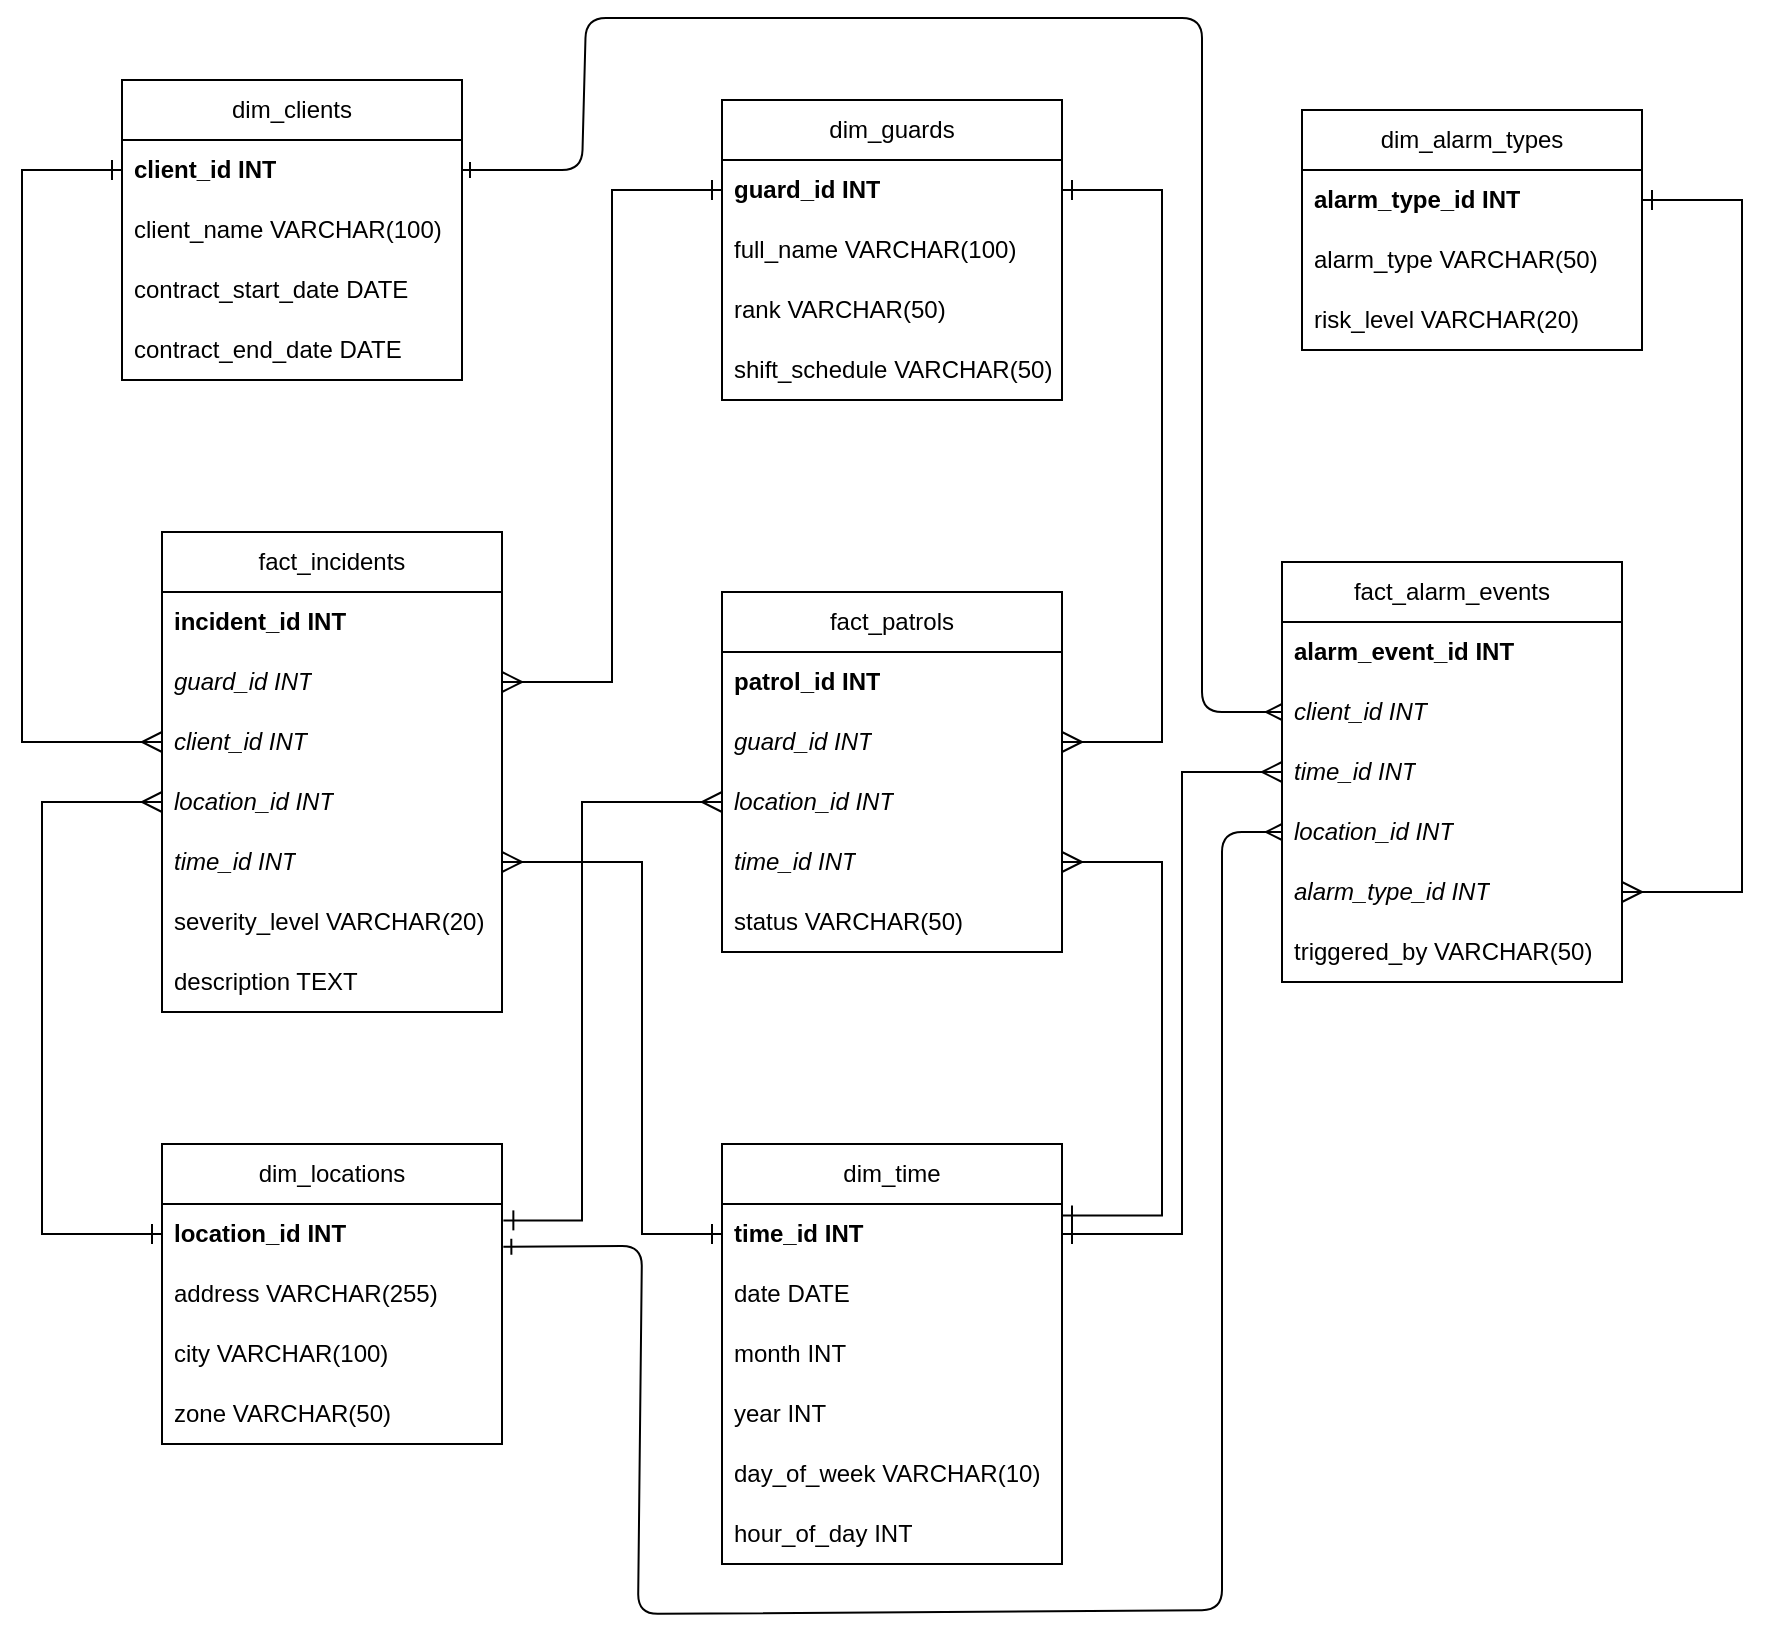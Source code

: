 <mxfile>
    <diagram id="VU1DK-3gHqEbAlD-BVDg" name="Page-1">
        <mxGraphModel dx="1776" dy="874" grid="0" gridSize="10" guides="1" tooltips="1" connect="1" arrows="1" fold="1" page="0" pageScale="1" pageWidth="1169" pageHeight="1654" background="#ffffff" math="0" shadow="0">
            <root>
                <mxCell id="0"/>
                <mxCell id="1" parent="0"/>
                <mxCell id="2" value="dim_time" style="swimlane;fontStyle=0;childLayout=stackLayout;horizontal=1;startSize=30;horizontalStack=0;resizeParent=1;resizeParentMax=0;resizeLast=0;collapsible=1;marginBottom=0;whiteSpace=wrap;html=1;" vertex="1" parent="1">
                    <mxGeometry x="560" y="666" width="170" height="210" as="geometry"/>
                </mxCell>
                <mxCell id="3" value="time_id&amp;nbsp;&lt;span class=&quot;hljs-type&quot;&gt;INT&lt;/span&gt;" style="text;strokeColor=none;fillColor=none;align=left;verticalAlign=middle;spacingLeft=4;spacingRight=4;overflow=hidden;points=[[0,0.5],[1,0.5]];portConstraint=eastwest;rotatable=0;whiteSpace=wrap;html=1;fontStyle=1" vertex="1" parent="2">
                    <mxGeometry y="30" width="170" height="30" as="geometry"/>
                </mxCell>
                <mxCell id="4" value="&lt;span class=&quot;hljs-type&quot;&gt;date&lt;/span&gt;           &lt;span class=&quot;hljs-type&quot;&gt;DATE&lt;/span&gt;" style="text;strokeColor=none;fillColor=none;align=left;verticalAlign=middle;spacingLeft=4;spacingRight=4;overflow=hidden;points=[[0,0.5],[1,0.5]];portConstraint=eastwest;rotatable=0;whiteSpace=wrap;html=1;" vertex="1" parent="2">
                    <mxGeometry y="60" width="170" height="30" as="geometry"/>
                </mxCell>
                <mxCell id="5" value="month          &lt;span class=&quot;hljs-type&quot;&gt;INT&lt;/span&gt;" style="text;strokeColor=none;fillColor=none;align=left;verticalAlign=middle;spacingLeft=4;spacingRight=4;overflow=hidden;points=[[0,0.5],[1,0.5]];portConstraint=eastwest;rotatable=0;whiteSpace=wrap;html=1;" vertex="1" parent="2">
                    <mxGeometry y="90" width="170" height="30" as="geometry"/>
                </mxCell>
                <mxCell id="6" value="year           &lt;span class=&quot;hljs-type&quot;&gt;INT&lt;/span&gt;" style="text;strokeColor=none;fillColor=none;align=left;verticalAlign=middle;spacingLeft=4;spacingRight=4;overflow=hidden;points=[[0,0.5],[1,0.5]];portConstraint=eastwest;rotatable=0;whiteSpace=wrap;html=1;" vertex="1" parent="2">
                    <mxGeometry y="120" width="170" height="30" as="geometry"/>
                </mxCell>
                <mxCell id="7" value="day_of_week    &lt;span class=&quot;hljs-type&quot;&gt;VARCHAR&lt;/span&gt;(&lt;span class=&quot;hljs-number&quot;&gt;10&lt;/span&gt;)" style="text;strokeColor=none;fillColor=none;align=left;verticalAlign=middle;spacingLeft=4;spacingRight=4;overflow=hidden;points=[[0,0.5],[1,0.5]];portConstraint=eastwest;rotatable=0;whiteSpace=wrap;html=1;" vertex="1" parent="2">
                    <mxGeometry y="150" width="170" height="30" as="geometry"/>
                </mxCell>
                <mxCell id="8" value="hour_of_day    &lt;span class=&quot;hljs-type&quot;&gt;INT&lt;/span&gt;" style="text;strokeColor=none;fillColor=none;align=left;verticalAlign=middle;spacingLeft=4;spacingRight=4;overflow=hidden;points=[[0,0.5],[1,0.5]];portConstraint=eastwest;rotatable=0;whiteSpace=wrap;html=1;" vertex="1" parent="2">
                    <mxGeometry y="180" width="170" height="30" as="geometry"/>
                </mxCell>
                <mxCell id="9" value="dim_guards" style="swimlane;fontStyle=0;childLayout=stackLayout;horizontal=1;startSize=30;horizontalStack=0;resizeParent=1;resizeParentMax=0;resizeLast=0;collapsible=1;marginBottom=0;whiteSpace=wrap;html=1;" vertex="1" parent="1">
                    <mxGeometry x="560" y="144" width="170" height="150" as="geometry"/>
                </mxCell>
                <mxCell id="10" value="guard_id&amp;nbsp;&lt;span class=&quot;hljs-type&quot;&gt;INT&lt;/span&gt;" style="text;strokeColor=none;fillColor=none;align=left;verticalAlign=middle;spacingLeft=4;spacingRight=4;overflow=hidden;points=[[0,0.5],[1,0.5]];portConstraint=eastwest;rotatable=0;whiteSpace=wrap;html=1;fontStyle=1" vertex="1" parent="9">
                    <mxGeometry y="30" width="170" height="30" as="geometry"/>
                </mxCell>
                <mxCell id="11" value="full_name    &lt;span class=&quot;hljs-type&quot;&gt;VARCHAR&lt;/span&gt;(&lt;span class=&quot;hljs-number&quot;&gt;100&lt;/span&gt;)" style="text;strokeColor=none;fillColor=none;align=left;verticalAlign=middle;spacingLeft=4;spacingRight=4;overflow=hidden;points=[[0,0.5],[1,0.5]];portConstraint=eastwest;rotatable=0;whiteSpace=wrap;html=1;" vertex="1" parent="9">
                    <mxGeometry y="60" width="170" height="30" as="geometry"/>
                </mxCell>
                <mxCell id="12" value="rank        &lt;span class=&quot;hljs-type&quot;&gt;VARCHAR&lt;/span&gt;(&lt;span class=&quot;hljs-number&quot;&gt;50&lt;/span&gt;)" style="text;strokeColor=none;fillColor=none;align=left;verticalAlign=middle;spacingLeft=4;spacingRight=4;overflow=hidden;points=[[0,0.5],[1,0.5]];portConstraint=eastwest;rotatable=0;whiteSpace=wrap;html=1;" vertex="1" parent="9">
                    <mxGeometry y="90" width="170" height="30" as="geometry"/>
                </mxCell>
                <mxCell id="13" value="shift_schedule &lt;span class=&quot;hljs-type&quot;&gt;VARCHAR&lt;/span&gt;(&lt;span class=&quot;hljs-number&quot;&gt;50&lt;/span&gt;)" style="text;strokeColor=none;fillColor=none;align=left;verticalAlign=middle;spacingLeft=4;spacingRight=4;overflow=hidden;points=[[0,0.5],[1,0.5]];portConstraint=eastwest;rotatable=0;whiteSpace=wrap;html=1;" vertex="1" parent="9">
                    <mxGeometry y="120" width="170" height="30" as="geometry"/>
                </mxCell>
                <mxCell id="16" value="dim_clients" style="swimlane;fontStyle=0;childLayout=stackLayout;horizontal=1;startSize=30;horizontalStack=0;resizeParent=1;resizeParentMax=0;resizeLast=0;collapsible=1;marginBottom=0;whiteSpace=wrap;html=1;" vertex="1" parent="1">
                    <mxGeometry x="260" y="134" width="170" height="150" as="geometry"/>
                </mxCell>
                <mxCell id="17" value="client_id&amp;nbsp;&lt;span class=&quot;hljs-type&quot;&gt;INT&lt;/span&gt;" style="text;strokeColor=none;fillColor=none;align=left;verticalAlign=middle;spacingLeft=4;spacingRight=4;overflow=hidden;points=[[0,0.5],[1,0.5]];portConstraint=eastwest;rotatable=0;whiteSpace=wrap;html=1;fontStyle=1" vertex="1" parent="16">
                    <mxGeometry y="30" width="170" height="30" as="geometry"/>
                </mxCell>
                <mxCell id="18" value="client_name   &lt;span class=&quot;hljs-type&quot;&gt;VARCHAR&lt;/span&gt;(&lt;span class=&quot;hljs-number&quot;&gt;100&lt;/span&gt;)" style="text;strokeColor=none;fillColor=none;align=left;verticalAlign=middle;spacingLeft=4;spacingRight=4;overflow=hidden;points=[[0,0.5],[1,0.5]];portConstraint=eastwest;rotatable=0;whiteSpace=wrap;html=1;" vertex="1" parent="16">
                    <mxGeometry y="60" width="170" height="30" as="geometry"/>
                </mxCell>
                <mxCell id="19" value="contract_start_date &lt;span class=&quot;hljs-type&quot;&gt;DATE&lt;/span&gt;" style="text;strokeColor=none;fillColor=none;align=left;verticalAlign=middle;spacingLeft=4;spacingRight=4;overflow=hidden;points=[[0,0.5],[1,0.5]];portConstraint=eastwest;rotatable=0;whiteSpace=wrap;html=1;" vertex="1" parent="16">
                    <mxGeometry y="90" width="170" height="30" as="geometry"/>
                </mxCell>
                <mxCell id="20" value="contract_end_date   &lt;span class=&quot;hljs-type&quot;&gt;DATE&lt;/span&gt;" style="text;strokeColor=none;fillColor=none;align=left;verticalAlign=middle;spacingLeft=4;spacingRight=4;overflow=hidden;points=[[0,0.5],[1,0.5]];portConstraint=eastwest;rotatable=0;whiteSpace=wrap;html=1;" vertex="1" parent="16">
                    <mxGeometry y="120" width="170" height="30" as="geometry"/>
                </mxCell>
                <mxCell id="23" value="dim_locations" style="swimlane;fontStyle=0;childLayout=stackLayout;horizontal=1;startSize=30;horizontalStack=0;resizeParent=1;resizeParentMax=0;resizeLast=0;collapsible=1;marginBottom=0;whiteSpace=wrap;html=1;" vertex="1" parent="1">
                    <mxGeometry x="280" y="666" width="170" height="150" as="geometry"/>
                </mxCell>
                <mxCell id="24" value="location_id&amp;nbsp;&lt;span class=&quot;hljs-type&quot;&gt;INT&lt;/span&gt;" style="text;strokeColor=none;fillColor=none;align=left;verticalAlign=middle;spacingLeft=4;spacingRight=4;overflow=hidden;points=[[0,0.5],[1,0.5]];portConstraint=eastwest;rotatable=0;whiteSpace=wrap;html=1;fontStyle=1" vertex="1" parent="23">
                    <mxGeometry y="30" width="170" height="30" as="geometry"/>
                </mxCell>
                <mxCell id="25" value="address       &lt;span class=&quot;hljs-type&quot;&gt;VARCHAR&lt;/span&gt;(&lt;span class=&quot;hljs-number&quot;&gt;255&lt;/span&gt;)" style="text;strokeColor=none;fillColor=none;align=left;verticalAlign=middle;spacingLeft=4;spacingRight=4;overflow=hidden;points=[[0,0.5],[1,0.5]];portConstraint=eastwest;rotatable=0;whiteSpace=wrap;html=1;" vertex="1" parent="23">
                    <mxGeometry y="60" width="170" height="30" as="geometry"/>
                </mxCell>
                <mxCell id="26" value="city         &lt;span class=&quot;hljs-type&quot;&gt;VARCHAR&lt;/span&gt;(&lt;span class=&quot;hljs-number&quot;&gt;100&lt;/span&gt;)" style="text;strokeColor=none;fillColor=none;align=left;verticalAlign=middle;spacingLeft=4;spacingRight=4;overflow=hidden;points=[[0,0.5],[1,0.5]];portConstraint=eastwest;rotatable=0;whiteSpace=wrap;html=1;" vertex="1" parent="23">
                    <mxGeometry y="90" width="170" height="30" as="geometry"/>
                </mxCell>
                <mxCell id="27" value="&lt;span class=&quot;hljs-type&quot;&gt;zone&lt;/span&gt;         &lt;span class=&quot;hljs-type&quot;&gt;VARCHAR&lt;/span&gt;(&lt;span class=&quot;hljs-number&quot;&gt;50&lt;/span&gt;)" style="text;strokeColor=none;fillColor=none;align=left;verticalAlign=middle;spacingLeft=4;spacingRight=4;overflow=hidden;points=[[0,0.5],[1,0.5]];portConstraint=eastwest;rotatable=0;whiteSpace=wrap;html=1;" vertex="1" parent="23">
                    <mxGeometry y="120" width="170" height="30" as="geometry"/>
                </mxCell>
                <mxCell id="28" value="dim_alarm_types" style="swimlane;fontStyle=0;childLayout=stackLayout;horizontal=1;startSize=30;horizontalStack=0;resizeParent=1;resizeParentMax=0;resizeLast=0;collapsible=1;marginBottom=0;whiteSpace=wrap;html=1;" vertex="1" parent="1">
                    <mxGeometry x="850" y="149" width="170" height="120" as="geometry"/>
                </mxCell>
                <mxCell id="29" value="alarm_type_id&amp;nbsp;&lt;span class=&quot;hljs-type&quot;&gt;INT&lt;/span&gt;" style="text;strokeColor=none;fillColor=none;align=left;verticalAlign=middle;spacingLeft=4;spacingRight=4;overflow=hidden;points=[[0,0.5],[1,0.5]];portConstraint=eastwest;rotatable=0;whiteSpace=wrap;html=1;fontStyle=1" vertex="1" parent="28">
                    <mxGeometry y="30" width="170" height="30" as="geometry"/>
                </mxCell>
                <mxCell id="30" value="alarm_type     &lt;span class=&quot;hljs-type&quot;&gt;VARCHAR&lt;/span&gt;(&lt;span class=&quot;hljs-number&quot;&gt;50&lt;/span&gt;)" style="text;strokeColor=none;fillColor=none;align=left;verticalAlign=middle;spacingLeft=4;spacingRight=4;overflow=hidden;points=[[0,0.5],[1,0.5]];portConstraint=eastwest;rotatable=0;whiteSpace=wrap;html=1;" vertex="1" parent="28">
                    <mxGeometry y="60" width="170" height="30" as="geometry"/>
                </mxCell>
                <mxCell id="31" value="risk_level     &lt;span class=&quot;hljs-type&quot;&gt;VARCHAR&lt;/span&gt;(&lt;span class=&quot;hljs-number&quot;&gt;20&lt;/span&gt;)" style="text;strokeColor=none;fillColor=none;align=left;verticalAlign=middle;spacingLeft=4;spacingRight=4;overflow=hidden;points=[[0,0.5],[1,0.5]];portConstraint=eastwest;rotatable=0;whiteSpace=wrap;html=1;" vertex="1" parent="28">
                    <mxGeometry y="90" width="170" height="30" as="geometry"/>
                </mxCell>
                <mxCell id="35" value="fact_incidents" style="swimlane;fontStyle=0;childLayout=stackLayout;horizontal=1;startSize=30;horizontalStack=0;resizeParent=1;resizeParentMax=0;resizeLast=0;collapsible=1;marginBottom=0;whiteSpace=wrap;html=1;" vertex="1" parent="1">
                    <mxGeometry x="280" y="360" width="170" height="240" as="geometry"/>
                </mxCell>
                <mxCell id="36" value="incident_id&amp;nbsp;&lt;span class=&quot;hljs-type&quot;&gt;INT&lt;/span&gt;" style="text;strokeColor=none;fillColor=none;align=left;verticalAlign=middle;spacingLeft=4;spacingRight=4;overflow=hidden;points=[[0,0.5],[1,0.5]];portConstraint=eastwest;rotatable=0;whiteSpace=wrap;html=1;fontStyle=1" vertex="1" parent="35">
                    <mxGeometry y="30" width="170" height="30" as="geometry"/>
                </mxCell>
                <mxCell id="37" value="&lt;i&gt;guard_id&amp;nbsp;&lt;span class=&quot;hljs-type&quot;&gt;INT&lt;/span&gt;&lt;/i&gt;" style="text;strokeColor=none;fillColor=none;align=left;verticalAlign=middle;spacingLeft=4;spacingRight=4;overflow=hidden;points=[[0,0.5],[1,0.5]];portConstraint=eastwest;rotatable=0;whiteSpace=wrap;html=1;" vertex="1" parent="35">
                    <mxGeometry y="60" width="170" height="30" as="geometry"/>
                </mxCell>
                <mxCell id="38" value="client_id&amp;nbsp;&lt;span class=&quot;hljs-type&quot;&gt;INT&lt;/span&gt;" style="text;strokeColor=none;fillColor=none;align=left;verticalAlign=middle;spacingLeft=4;spacingRight=4;overflow=hidden;points=[[0,0.5],[1,0.5]];portConstraint=eastwest;rotatable=0;whiteSpace=wrap;html=1;fontStyle=2" vertex="1" parent="35">
                    <mxGeometry y="90" width="170" height="30" as="geometry"/>
                </mxCell>
                <mxCell id="39" value="location_id&amp;nbsp;&lt;span class=&quot;hljs-type&quot;&gt;INT&lt;/span&gt;" style="text;strokeColor=none;fillColor=none;align=left;verticalAlign=middle;spacingLeft=4;spacingRight=4;overflow=hidden;points=[[0,0.5],[1,0.5]];portConstraint=eastwest;rotatable=0;whiteSpace=wrap;html=1;fontStyle=2" vertex="1" parent="35">
                    <mxGeometry y="120" width="170" height="30" as="geometry"/>
                </mxCell>
                <mxCell id="40" value="time_id&amp;nbsp;&lt;span class=&quot;hljs-type&quot;&gt;INT&lt;/span&gt;" style="text;strokeColor=none;fillColor=none;align=left;verticalAlign=middle;spacingLeft=4;spacingRight=4;overflow=hidden;points=[[0,0.5],[1,0.5]];portConstraint=eastwest;rotatable=0;whiteSpace=wrap;html=1;fontStyle=2" vertex="1" parent="35">
                    <mxGeometry y="150" width="170" height="30" as="geometry"/>
                </mxCell>
                <mxCell id="41" value="severity_level &lt;span class=&quot;hljs-type&quot;&gt;VARCHAR&lt;/span&gt;(&lt;span class=&quot;hljs-number&quot;&gt;20&lt;/span&gt;)" style="text;strokeColor=none;fillColor=none;align=left;verticalAlign=middle;spacingLeft=4;spacingRight=4;overflow=hidden;points=[[0,0.5],[1,0.5]];portConstraint=eastwest;rotatable=0;whiteSpace=wrap;html=1;" vertex="1" parent="35">
                    <mxGeometry y="180" width="170" height="30" as="geometry"/>
                </mxCell>
                <mxCell id="42" value="description   &lt;span class=&quot;hljs-type&quot;&gt;TEXT&lt;/span&gt;" style="text;strokeColor=none;fillColor=none;align=left;verticalAlign=middle;spacingLeft=4;spacingRight=4;overflow=hidden;points=[[0,0.5],[1,0.5]];portConstraint=eastwest;rotatable=0;whiteSpace=wrap;html=1;" vertex="1" parent="35">
                    <mxGeometry y="210" width="170" height="30" as="geometry"/>
                </mxCell>
                <mxCell id="43" value="fact_alarm_events" style="swimlane;fontStyle=0;childLayout=stackLayout;horizontal=1;startSize=30;horizontalStack=0;resizeParent=1;resizeParentMax=0;resizeLast=0;collapsible=1;marginBottom=0;whiteSpace=wrap;html=1;" vertex="1" parent="1">
                    <mxGeometry x="840" y="375" width="170" height="210" as="geometry"/>
                </mxCell>
                <mxCell id="44" value="alarm_event_id&amp;nbsp;&lt;span class=&quot;hljs-type&quot;&gt;INT&lt;/span&gt;" style="text;strokeColor=none;fillColor=none;align=left;verticalAlign=middle;spacingLeft=4;spacingRight=4;overflow=hidden;points=[[0,0.5],[1,0.5]];portConstraint=eastwest;rotatable=0;whiteSpace=wrap;html=1;fontStyle=1" vertex="1" parent="43">
                    <mxGeometry y="30" width="170" height="30" as="geometry"/>
                </mxCell>
                <mxCell id="46" value="client_id&amp;nbsp;&lt;span class=&quot;hljs-type&quot;&gt;INT&lt;/span&gt;" style="text;strokeColor=none;fillColor=none;align=left;verticalAlign=middle;spacingLeft=4;spacingRight=4;overflow=hidden;points=[[0,0.5],[1,0.5]];portConstraint=eastwest;rotatable=0;whiteSpace=wrap;html=1;fontStyle=2" vertex="1" parent="43">
                    <mxGeometry y="60" width="170" height="30" as="geometry"/>
                </mxCell>
                <mxCell id="48" value="time_id&amp;nbsp;&lt;span class=&quot;hljs-type&quot;&gt;INT&lt;/span&gt;" style="text;strokeColor=none;fillColor=none;align=left;verticalAlign=middle;spacingLeft=4;spacingRight=4;overflow=hidden;points=[[0,0.5],[1,0.5]];portConstraint=eastwest;rotatable=0;whiteSpace=wrap;html=1;fontStyle=2" vertex="1" parent="43">
                    <mxGeometry y="90" width="170" height="30" as="geometry"/>
                </mxCell>
                <mxCell id="71" value="location_id&amp;nbsp;&lt;span class=&quot;hljs-type&quot;&gt;INT&lt;/span&gt;" style="text;strokeColor=none;fillColor=none;align=left;verticalAlign=middle;spacingLeft=4;spacingRight=4;overflow=hidden;points=[[0,0.5],[1,0.5]];portConstraint=eastwest;rotatable=0;whiteSpace=wrap;html=1;fontStyle=2" vertex="1" parent="43">
                    <mxGeometry y="120" width="170" height="30" as="geometry"/>
                </mxCell>
                <mxCell id="49" value="&lt;span style=&quot;color: rgb(0, 0, 0);&quot;&gt;alarm_type_id&amp;nbsp;&lt;/span&gt;&lt;span class=&quot;hljs-type&quot; style=&quot;&quot;&gt;INT&lt;/span&gt;" style="text;strokeColor=none;fillColor=none;align=left;verticalAlign=middle;spacingLeft=4;spacingRight=4;overflow=hidden;points=[[0,0.5],[1,0.5]];portConstraint=eastwest;rotatable=0;whiteSpace=wrap;html=1;fontStyle=2" vertex="1" parent="43">
                    <mxGeometry y="150" width="170" height="30" as="geometry"/>
                </mxCell>
                <mxCell id="50" value="triggered_by &lt;span class=&quot;hljs-type&quot;&gt;VARCHAR&lt;/span&gt;(&lt;span class=&quot;hljs-number&quot;&gt;50&lt;/span&gt;)" style="text;strokeColor=none;fillColor=none;align=left;verticalAlign=middle;spacingLeft=4;spacingRight=4;overflow=hidden;points=[[0,0.5],[1,0.5]];portConstraint=eastwest;rotatable=0;whiteSpace=wrap;html=1;" vertex="1" parent="43">
                    <mxGeometry y="180" width="170" height="30" as="geometry"/>
                </mxCell>
                <mxCell id="51" value="fact_patrols" style="swimlane;fontStyle=0;childLayout=stackLayout;horizontal=1;startSize=30;horizontalStack=0;resizeParent=1;resizeParentMax=0;resizeLast=0;collapsible=1;marginBottom=0;whiteSpace=wrap;html=1;" vertex="1" parent="1">
                    <mxGeometry x="560" y="390" width="170" height="180" as="geometry"/>
                </mxCell>
                <mxCell id="52" value="patrol_id&amp;nbsp;&lt;span class=&quot;hljs-type&quot;&gt;INT&lt;/span&gt;" style="text;strokeColor=none;fillColor=none;align=left;verticalAlign=middle;spacingLeft=4;spacingRight=4;overflow=hidden;points=[[0,0.5],[1,0.5]];portConstraint=eastwest;rotatable=0;whiteSpace=wrap;html=1;fontStyle=1" vertex="1" parent="51">
                    <mxGeometry y="30" width="170" height="30" as="geometry"/>
                </mxCell>
                <mxCell id="53" value="&lt;i&gt;guard_id&amp;nbsp;&lt;span class=&quot;hljs-type&quot;&gt;INT&lt;/span&gt;&lt;/i&gt;" style="text;strokeColor=none;fillColor=none;align=left;verticalAlign=middle;spacingLeft=4;spacingRight=4;overflow=hidden;points=[[0,0.5],[1,0.5]];portConstraint=eastwest;rotatable=0;whiteSpace=wrap;html=1;fontStyle=2" vertex="1" parent="51">
                    <mxGeometry y="60" width="170" height="30" as="geometry"/>
                </mxCell>
                <mxCell id="54" value="location_id&amp;nbsp;&lt;span class=&quot;hljs-type&quot;&gt;INT&lt;/span&gt;" style="text;strokeColor=none;fillColor=none;align=left;verticalAlign=middle;spacingLeft=4;spacingRight=4;overflow=hidden;points=[[0,0.5],[1,0.5]];portConstraint=eastwest;rotatable=0;whiteSpace=wrap;html=1;fontStyle=2" vertex="1" parent="51">
                    <mxGeometry y="90" width="170" height="30" as="geometry"/>
                </mxCell>
                <mxCell id="55" value="time_id&amp;nbsp;&lt;span class=&quot;hljs-type&quot;&gt;INT&lt;/span&gt;" style="text;strokeColor=none;fillColor=none;align=left;verticalAlign=middle;spacingLeft=4;spacingRight=4;overflow=hidden;points=[[0,0.5],[1,0.5]];portConstraint=eastwest;rotatable=0;whiteSpace=wrap;html=1;fontStyle=2" vertex="1" parent="51">
                    <mxGeometry y="120" width="170" height="30" as="geometry"/>
                </mxCell>
                <mxCell id="57" value="status&amp;nbsp;&lt;span class=&quot;hljs-type&quot;&gt;VARCHAR&lt;/span&gt;(&lt;span class=&quot;hljs-number&quot;&gt;50&lt;/span&gt;)" style="text;strokeColor=none;fillColor=none;align=left;verticalAlign=middle;spacingLeft=4;spacingRight=4;overflow=hidden;points=[[0,0.5],[1,0.5]];portConstraint=eastwest;rotatable=0;whiteSpace=wrap;html=1;" vertex="1" parent="51">
                    <mxGeometry y="150" width="170" height="30" as="geometry"/>
                </mxCell>
                <mxCell id="59" value="" style="edgeStyle=elbowEdgeStyle;elbow=horizontal;endArrow=ERmany;html=1;curved=0;rounded=0;endSize=8;startSize=8;exitX=1;exitY=0.191;exitDx=0;exitDy=0;entryX=1;entryY=0.5;entryDx=0;entryDy=0;exitPerimeter=0;startArrow=ERone;startFill=0;endFill=0;" edge="1" parent="1" source="3" target="55">
                    <mxGeometry width="50" height="50" relative="1" as="geometry">
                        <mxPoint x="560" y="115" as="sourcePoint"/>
                        <mxPoint x="460" y="535" as="targetPoint"/>
                        <Array as="points">
                            <mxPoint x="780" y="330"/>
                        </Array>
                    </mxGeometry>
                </mxCell>
                <mxCell id="60" value="" style="edgeStyle=elbowEdgeStyle;elbow=horizontal;endArrow=ERmany;html=1;curved=0;rounded=0;endSize=8;startSize=8;exitX=0;exitY=0.5;exitDx=0;exitDy=0;entryX=1;entryY=0.5;entryDx=0;entryDy=0;startArrow=ERone;startFill=0;endFill=0;" edge="1" parent="1" source="10" target="37">
                    <mxGeometry width="50" height="50" relative="1" as="geometry">
                        <mxPoint x="570" y="610" as="sourcePoint"/>
                        <mxPoint x="460" y="360" as="targetPoint"/>
                    </mxGeometry>
                </mxCell>
                <mxCell id="61" value="" style="edgeStyle=elbowEdgeStyle;elbow=horizontal;endArrow=ERmany;html=1;curved=0;rounded=0;endSize=8;startSize=8;exitX=1;exitY=0.5;exitDx=0;exitDy=0;entryX=1;entryY=0.5;entryDx=0;entryDy=0;startArrow=ERone;startFill=0;endFill=0;" edge="1" parent="1" source="10" target="53">
                    <mxGeometry width="50" height="50" relative="1" as="geometry">
                        <mxPoint x="570" y="155" as="sourcePoint"/>
                        <mxPoint x="460" y="445" as="targetPoint"/>
                        <Array as="points">
                            <mxPoint x="780" y="310"/>
                        </Array>
                    </mxGeometry>
                </mxCell>
                <mxCell id="62" value="" style="edgeStyle=elbowEdgeStyle;elbow=horizontal;endArrow=ERmany;html=1;curved=0;rounded=0;endSize=8;startSize=8;exitX=0;exitY=0.5;exitDx=0;exitDy=0;entryX=0;entryY=0.5;entryDx=0;entryDy=0;endFill=0;startArrow=ERone;startFill=0;" edge="1" parent="1" source="17" target="38">
                    <mxGeometry width="50" height="50" relative="1" as="geometry">
                        <mxPoint x="570" y="155" as="sourcePoint"/>
                        <mxPoint x="460" y="445" as="targetPoint"/>
                        <Array as="points">
                            <mxPoint x="210" y="300"/>
                        </Array>
                    </mxGeometry>
                </mxCell>
                <mxCell id="63" value="" style="edgeStyle=elbowEdgeStyle;elbow=horizontal;endArrow=ERone;html=1;curved=0;rounded=0;endSize=8;startSize=8;exitX=0;exitY=0.5;exitDx=0;exitDy=0;entryX=0;entryY=0.5;entryDx=0;entryDy=0;endFill=0;startArrow=ERmany;startFill=0;" edge="1" parent="1" source="39" target="24">
                    <mxGeometry width="50" height="50" relative="1" as="geometry">
                        <mxPoint x="270" y="145" as="sourcePoint"/>
                        <mxPoint x="290" y="475" as="targetPoint"/>
                        <Array as="points">
                            <mxPoint x="220" y="310"/>
                        </Array>
                    </mxGeometry>
                </mxCell>
                <mxCell id="64" value="" style="edgeStyle=elbowEdgeStyle;elbow=horizontal;endArrow=ERone;html=1;curved=0;rounded=0;endSize=8;startSize=8;exitX=0;exitY=0.5;exitDx=0;exitDy=0;entryX=1.004;entryY=0.273;entryDx=0;entryDy=0;entryPerimeter=0;endFill=0;startArrow=ERmany;startFill=0;" edge="1" parent="1" source="54" target="24">
                    <mxGeometry width="50" height="50" relative="1" as="geometry">
                        <mxPoint x="290" y="505" as="sourcePoint"/>
                        <mxPoint x="290" y="785" as="targetPoint"/>
                        <Array as="points">
                            <mxPoint x="490" y="640"/>
                        </Array>
                    </mxGeometry>
                </mxCell>
                <mxCell id="66" value="" style="edgeStyle=elbowEdgeStyle;elbow=horizontal;endArrow=ERmany;html=1;curved=0;rounded=0;endSize=8;startSize=8;exitX=1;exitY=0.5;exitDx=0;exitDy=0;entryX=1;entryY=0.5;entryDx=0;entryDy=0;startArrow=ERone;startFill=0;endFill=0;" edge="1" parent="1" source="29" target="49">
                    <mxGeometry width="50" height="50" relative="1" as="geometry">
                        <mxPoint x="740" y="155" as="sourcePoint"/>
                        <mxPoint x="740" y="475" as="targetPoint"/>
                        <Array as="points">
                            <mxPoint x="1070" y="350"/>
                        </Array>
                    </mxGeometry>
                </mxCell>
                <mxCell id="69" value="" style="endArrow=ERmany;html=1;exitX=1;exitY=0.5;exitDx=0;exitDy=0;entryX=0;entryY=0.5;entryDx=0;entryDy=0;startArrow=ERone;startFill=0;endFill=0;" edge="1" parent="1" source="17" target="46">
                    <mxGeometry width="50" height="50" relative="1" as="geometry">
                        <mxPoint x="660" y="410" as="sourcePoint"/>
                        <mxPoint x="710" y="360" as="targetPoint"/>
                        <Array as="points">
                            <mxPoint x="490" y="179"/>
                            <mxPoint x="492" y="103"/>
                            <mxPoint x="800" y="103"/>
                            <mxPoint x="800" y="450"/>
                        </Array>
                    </mxGeometry>
                </mxCell>
                <mxCell id="70" value="" style="endArrow=ERmany;html=1;exitX=1.004;exitY=0.713;exitDx=0;exitDy=0;entryX=0;entryY=0.5;entryDx=0;entryDy=0;exitPerimeter=0;startArrow=ERone;startFill=0;endFill=0;" edge="1" parent="1" source="24" target="71">
                    <mxGeometry width="50" height="50" relative="1" as="geometry">
                        <mxPoint x="660" y="710" as="sourcePoint"/>
                        <mxPoint x="840" y="480" as="targetPoint"/>
                        <Array as="points">
                            <mxPoint x="520" y="717"/>
                            <mxPoint x="518" y="901"/>
                            <mxPoint x="810" y="899"/>
                            <mxPoint x="810" y="510"/>
                        </Array>
                    </mxGeometry>
                </mxCell>
                <mxCell id="72" value="" style="edgeStyle=elbowEdgeStyle;elbow=horizontal;endArrow=ERmany;html=1;curved=0;rounded=0;endSize=8;startSize=8;exitX=1;exitY=0.5;exitDx=0;exitDy=0;startArrow=ERone;startFill=0;endFill=0;" edge="1" parent="1" source="3">
                    <mxGeometry width="50" height="50" relative="1" as="geometry">
                        <mxPoint x="740" y="776" as="sourcePoint"/>
                        <mxPoint x="840" y="480" as="targetPoint"/>
                        <Array as="points">
                            <mxPoint x="790" y="340"/>
                        </Array>
                    </mxGeometry>
                </mxCell>
                <mxCell id="74" value="" style="edgeStyle=elbowEdgeStyle;elbow=horizontal;endArrow=ERmany;html=1;curved=0;rounded=0;endSize=8;startSize=8;exitX=0;exitY=0.5;exitDx=0;exitDy=0;entryX=1;entryY=0.5;entryDx=0;entryDy=0;endFill=0;startArrow=ERone;startFill=0;" edge="1" parent="1" source="3" target="40">
                    <mxGeometry width="50" height="50" relative="1" as="geometry">
                        <mxPoint x="570" y="505" as="sourcePoint"/>
                        <mxPoint x="461" y="778" as="targetPoint"/>
                        <Array as="points">
                            <mxPoint x="520" y="650"/>
                        </Array>
                    </mxGeometry>
                </mxCell>
            </root>
        </mxGraphModel>
    </diagram>
</mxfile>